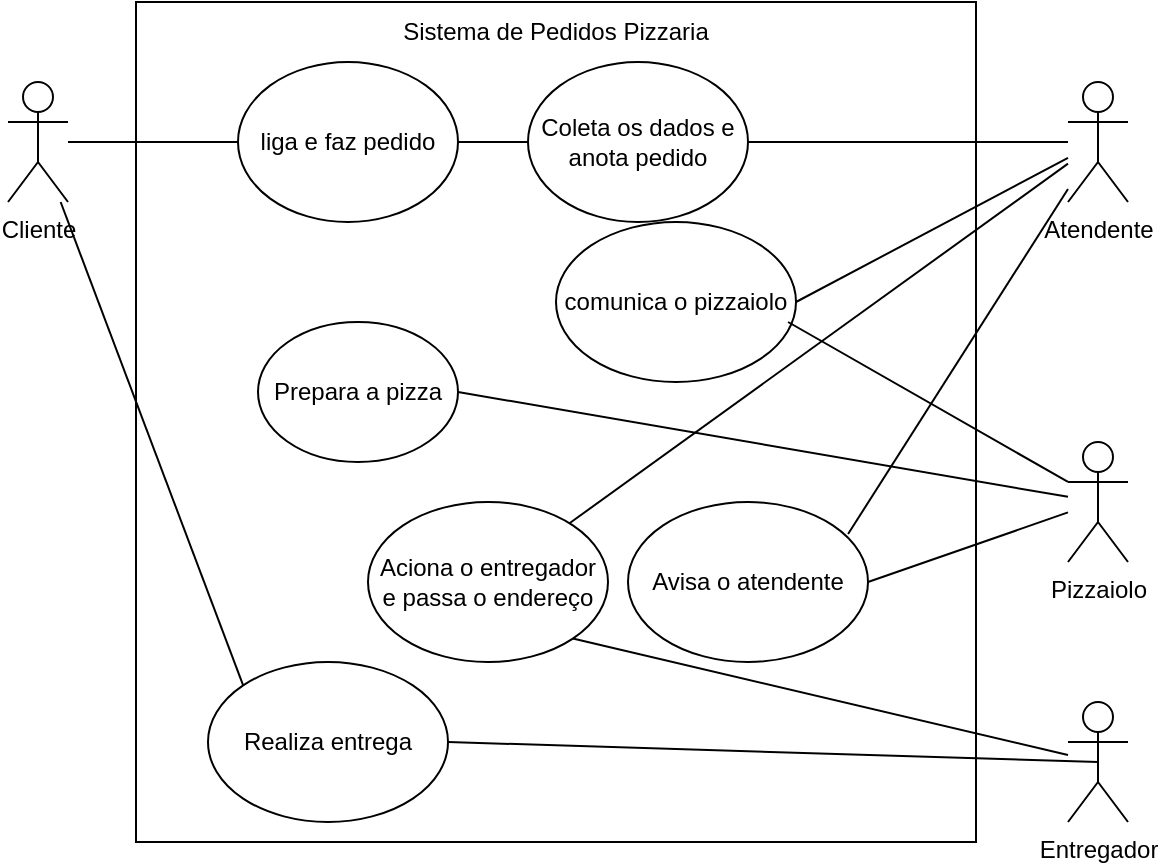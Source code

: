 <mxfile version="28.2.5">
  <diagram name="Página-1" id="g3L8_VCffunA7m2RyKbb">
    <mxGraphModel dx="1111" dy="517" grid="1" gridSize="10" guides="1" tooltips="1" connect="1" arrows="1" fold="1" page="1" pageScale="1" pageWidth="827" pageHeight="1169" math="0" shadow="0">
      <root>
        <mxCell id="0" />
        <mxCell id="1" parent="0" />
        <mxCell id="9RJ5_KFD5nvwRMHBTUOD-1" value="" style="whiteSpace=wrap;html=1;aspect=fixed;" vertex="1" parent="1">
          <mxGeometry x="204" y="90" width="420" height="420" as="geometry" />
        </mxCell>
        <mxCell id="9RJ5_KFD5nvwRMHBTUOD-2" value="Cliente" style="shape=umlActor;verticalLabelPosition=bottom;verticalAlign=top;html=1;outlineConnect=0;" vertex="1" parent="1">
          <mxGeometry x="140" y="130" width="30" height="60" as="geometry" />
        </mxCell>
        <mxCell id="9RJ5_KFD5nvwRMHBTUOD-3" value="Atendente" style="shape=umlActor;verticalLabelPosition=bottom;verticalAlign=top;html=1;outlineConnect=0;" vertex="1" parent="1">
          <mxGeometry x="670" y="130" width="30" height="60" as="geometry" />
        </mxCell>
        <mxCell id="9RJ5_KFD5nvwRMHBTUOD-4" value="Pizzaiolo" style="shape=umlActor;verticalLabelPosition=bottom;verticalAlign=top;html=1;outlineConnect=0;" vertex="1" parent="1">
          <mxGeometry x="670" y="310" width="30" height="60" as="geometry" />
        </mxCell>
        <mxCell id="9RJ5_KFD5nvwRMHBTUOD-5" value="liga e faz pedido" style="ellipse;whiteSpace=wrap;html=1;" vertex="1" parent="1">
          <mxGeometry x="255" y="120" width="110" height="80" as="geometry" />
        </mxCell>
        <mxCell id="9RJ5_KFD5nvwRMHBTUOD-7" value="Coleta os dados e anota pedido" style="ellipse;whiteSpace=wrap;html=1;" vertex="1" parent="1">
          <mxGeometry x="400" y="120" width="110" height="80" as="geometry" />
        </mxCell>
        <mxCell id="9RJ5_KFD5nvwRMHBTUOD-10" value="" style="endArrow=none;html=1;rounded=0;fontSize=12;startSize=8;endSize=8;curved=1;entryX=0;entryY=0.5;entryDx=0;entryDy=0;" edge="1" parent="1" source="9RJ5_KFD5nvwRMHBTUOD-2" target="9RJ5_KFD5nvwRMHBTUOD-5">
          <mxGeometry width="50" height="50" relative="1" as="geometry">
            <mxPoint x="540" y="300" as="sourcePoint" />
            <mxPoint x="590" y="250" as="targetPoint" />
          </mxGeometry>
        </mxCell>
        <mxCell id="9RJ5_KFD5nvwRMHBTUOD-11" value="comunica o pizzaiolo" style="ellipse;whiteSpace=wrap;html=1;" vertex="1" parent="1">
          <mxGeometry x="414" y="200" width="120" height="80" as="geometry" />
        </mxCell>
        <mxCell id="9RJ5_KFD5nvwRMHBTUOD-12" value="" style="endArrow=none;html=1;rounded=0;fontSize=12;startSize=8;endSize=8;curved=1;exitX=1;exitY=0.5;exitDx=0;exitDy=0;entryX=0;entryY=0.5;entryDx=0;entryDy=0;" edge="1" parent="1" source="9RJ5_KFD5nvwRMHBTUOD-5" target="9RJ5_KFD5nvwRMHBTUOD-7">
          <mxGeometry width="50" height="50" relative="1" as="geometry">
            <mxPoint x="540" y="300" as="sourcePoint" />
            <mxPoint x="590" y="250" as="targetPoint" />
          </mxGeometry>
        </mxCell>
        <mxCell id="9RJ5_KFD5nvwRMHBTUOD-13" value="" style="endArrow=none;html=1;rounded=0;fontSize=12;startSize=8;endSize=8;curved=1;exitX=1;exitY=0.5;exitDx=0;exitDy=0;" edge="1" parent="1" source="9RJ5_KFD5nvwRMHBTUOD-7" target="9RJ5_KFD5nvwRMHBTUOD-3">
          <mxGeometry width="50" height="50" relative="1" as="geometry">
            <mxPoint x="540" y="300" as="sourcePoint" />
            <mxPoint x="590" y="250" as="targetPoint" />
          </mxGeometry>
        </mxCell>
        <mxCell id="9RJ5_KFD5nvwRMHBTUOD-15" value="" style="endArrow=none;html=1;rounded=0;fontSize=12;startSize=8;endSize=8;curved=1;exitX=1;exitY=0.5;exitDx=0;exitDy=0;" edge="1" parent="1" source="9RJ5_KFD5nvwRMHBTUOD-11" target="9RJ5_KFD5nvwRMHBTUOD-3">
          <mxGeometry width="50" height="50" relative="1" as="geometry">
            <mxPoint x="540" y="400" as="sourcePoint" />
            <mxPoint x="590" y="350" as="targetPoint" />
          </mxGeometry>
        </mxCell>
        <mxCell id="9RJ5_KFD5nvwRMHBTUOD-16" value="" style="endArrow=none;html=1;rounded=0;fontSize=12;startSize=8;endSize=8;curved=1;exitX=0.967;exitY=0.625;exitDx=0;exitDy=0;exitPerimeter=0;entryX=0;entryY=0.333;entryDx=0;entryDy=0;entryPerimeter=0;" edge="1" parent="1" source="9RJ5_KFD5nvwRMHBTUOD-11" target="9RJ5_KFD5nvwRMHBTUOD-4">
          <mxGeometry width="50" height="50" relative="1" as="geometry">
            <mxPoint x="540" y="400" as="sourcePoint" />
            <mxPoint x="590" y="350" as="targetPoint" />
          </mxGeometry>
        </mxCell>
        <mxCell id="9RJ5_KFD5nvwRMHBTUOD-17" value="Entregador" style="shape=umlActor;verticalLabelPosition=bottom;verticalAlign=top;html=1;outlineConnect=0;" vertex="1" parent="1">
          <mxGeometry x="670" y="440" width="30" height="60" as="geometry" />
        </mxCell>
        <mxCell id="9RJ5_KFD5nvwRMHBTUOD-18" value="Prepara a pizza" style="ellipse;whiteSpace=wrap;html=1;" vertex="1" parent="1">
          <mxGeometry x="265" y="250" width="100" height="70" as="geometry" />
        </mxCell>
        <mxCell id="9RJ5_KFD5nvwRMHBTUOD-19" value="" style="endArrow=none;html=1;rounded=0;fontSize=12;startSize=8;endSize=8;curved=1;exitX=1;exitY=0.5;exitDx=0;exitDy=0;" edge="1" parent="1" source="9RJ5_KFD5nvwRMHBTUOD-18" target="9RJ5_KFD5nvwRMHBTUOD-4">
          <mxGeometry width="50" height="50" relative="1" as="geometry">
            <mxPoint x="540" y="400" as="sourcePoint" />
            <mxPoint x="590" y="350" as="targetPoint" />
          </mxGeometry>
        </mxCell>
        <mxCell id="9RJ5_KFD5nvwRMHBTUOD-20" value="Sistema de Pedidos Pizzaria" style="text;html=1;align=center;verticalAlign=middle;whiteSpace=wrap;rounded=0;" vertex="1" parent="1">
          <mxGeometry x="329" y="90" width="170" height="30" as="geometry" />
        </mxCell>
        <mxCell id="9RJ5_KFD5nvwRMHBTUOD-22" value="Avisa o atendente" style="ellipse;whiteSpace=wrap;html=1;" vertex="1" parent="1">
          <mxGeometry x="450" y="340" width="120" height="80" as="geometry" />
        </mxCell>
        <mxCell id="9RJ5_KFD5nvwRMHBTUOD-23" value="" style="endArrow=none;html=1;rounded=0;fontSize=12;startSize=8;endSize=8;curved=1;exitX=1;exitY=0.5;exitDx=0;exitDy=0;" edge="1" parent="1" source="9RJ5_KFD5nvwRMHBTUOD-22" target="9RJ5_KFD5nvwRMHBTUOD-4">
          <mxGeometry width="50" height="50" relative="1" as="geometry">
            <mxPoint x="540" y="300" as="sourcePoint" />
            <mxPoint x="590" y="250" as="targetPoint" />
          </mxGeometry>
        </mxCell>
        <mxCell id="9RJ5_KFD5nvwRMHBTUOD-24" value="" style="endArrow=none;html=1;rounded=0;fontSize=12;startSize=8;endSize=8;curved=1;exitX=0.917;exitY=0.2;exitDx=0;exitDy=0;exitPerimeter=0;" edge="1" parent="1" source="9RJ5_KFD5nvwRMHBTUOD-22" target="9RJ5_KFD5nvwRMHBTUOD-3">
          <mxGeometry width="50" height="50" relative="1" as="geometry">
            <mxPoint x="540" y="300" as="sourcePoint" />
            <mxPoint x="590" y="250" as="targetPoint" />
          </mxGeometry>
        </mxCell>
        <mxCell id="9RJ5_KFD5nvwRMHBTUOD-25" value="Aciona o entregador e passa o endereço" style="ellipse;whiteSpace=wrap;html=1;" vertex="1" parent="1">
          <mxGeometry x="320" y="340" width="120" height="80" as="geometry" />
        </mxCell>
        <mxCell id="9RJ5_KFD5nvwRMHBTUOD-26" value="" style="endArrow=none;html=1;rounded=0;fontSize=12;startSize=8;endSize=8;curved=1;" edge="1" parent="1" source="9RJ5_KFD5nvwRMHBTUOD-25" target="9RJ5_KFD5nvwRMHBTUOD-3">
          <mxGeometry width="50" height="50" relative="1" as="geometry">
            <mxPoint x="540" y="300" as="sourcePoint" />
            <mxPoint x="590" y="250" as="targetPoint" />
          </mxGeometry>
        </mxCell>
        <mxCell id="9RJ5_KFD5nvwRMHBTUOD-27" value="" style="endArrow=none;html=1;rounded=0;fontSize=12;startSize=8;endSize=8;curved=1;exitX=1;exitY=1;exitDx=0;exitDy=0;" edge="1" parent="1" source="9RJ5_KFD5nvwRMHBTUOD-25" target="9RJ5_KFD5nvwRMHBTUOD-17">
          <mxGeometry width="50" height="50" relative="1" as="geometry">
            <mxPoint x="540" y="300" as="sourcePoint" />
            <mxPoint x="590" y="250" as="targetPoint" />
          </mxGeometry>
        </mxCell>
        <mxCell id="9RJ5_KFD5nvwRMHBTUOD-28" value="Realiza entrega" style="ellipse;whiteSpace=wrap;html=1;" vertex="1" parent="1">
          <mxGeometry x="240" y="420" width="120" height="80" as="geometry" />
        </mxCell>
        <mxCell id="9RJ5_KFD5nvwRMHBTUOD-29" value="" style="endArrow=none;html=1;rounded=0;fontSize=12;startSize=8;endSize=8;curved=1;exitX=1;exitY=0.5;exitDx=0;exitDy=0;entryX=0.5;entryY=0.5;entryDx=0;entryDy=0;entryPerimeter=0;" edge="1" parent="1" source="9RJ5_KFD5nvwRMHBTUOD-28" target="9RJ5_KFD5nvwRMHBTUOD-17">
          <mxGeometry width="50" height="50" relative="1" as="geometry">
            <mxPoint x="540" y="300" as="sourcePoint" />
            <mxPoint x="590" y="250" as="targetPoint" />
          </mxGeometry>
        </mxCell>
        <mxCell id="9RJ5_KFD5nvwRMHBTUOD-30" value="" style="endArrow=none;html=1;rounded=0;fontSize=12;startSize=8;endSize=8;curved=1;exitX=0;exitY=0;exitDx=0;exitDy=0;" edge="1" parent="1" source="9RJ5_KFD5nvwRMHBTUOD-28" target="9RJ5_KFD5nvwRMHBTUOD-2">
          <mxGeometry width="50" height="50" relative="1" as="geometry">
            <mxPoint x="540" y="300" as="sourcePoint" />
            <mxPoint x="590" y="250" as="targetPoint" />
          </mxGeometry>
        </mxCell>
      </root>
    </mxGraphModel>
  </diagram>
</mxfile>
